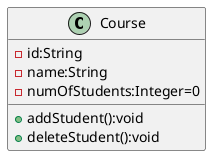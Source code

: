 @startuml test

class Course {
    -id:String
    -name:String
    -numOfStudents:Integer=0
    +addStudent():void
    +deleteStudent():void
}

@enduml